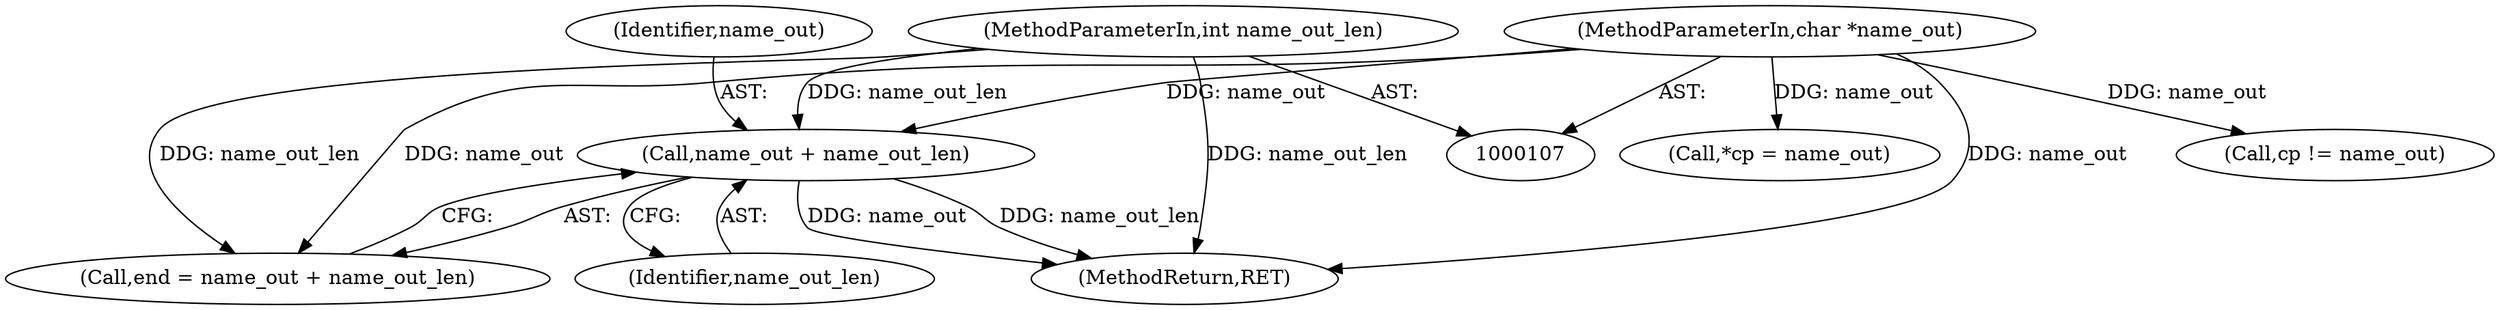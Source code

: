 digraph "0_libevent_96f64a022014a208105ead6c8a7066018449d86d@pointer" {
"1000134" [label="(Call,name_out + name_out_len)"];
"1000111" [label="(MethodParameterIn,char *name_out)"];
"1000112" [label="(MethodParameterIn,int name_out_len)"];
"1000135" [label="(Identifier,name_out)"];
"1000134" [label="(Call,name_out + name_out_len)"];
"1000129" [label="(Call,*cp = name_out)"];
"1000136" [label="(Identifier,name_out_len)"];
"1000278" [label="(MethodReturn,RET)"];
"1000111" [label="(MethodParameterIn,char *name_out)"];
"1000200" [label="(Call,cp != name_out)"];
"1000112" [label="(MethodParameterIn,int name_out_len)"];
"1000132" [label="(Call,end = name_out + name_out_len)"];
"1000134" -> "1000132"  [label="AST: "];
"1000134" -> "1000136"  [label="CFG: "];
"1000135" -> "1000134"  [label="AST: "];
"1000136" -> "1000134"  [label="AST: "];
"1000132" -> "1000134"  [label="CFG: "];
"1000134" -> "1000278"  [label="DDG: name_out"];
"1000134" -> "1000278"  [label="DDG: name_out_len"];
"1000111" -> "1000134"  [label="DDG: name_out"];
"1000112" -> "1000134"  [label="DDG: name_out_len"];
"1000111" -> "1000107"  [label="AST: "];
"1000111" -> "1000278"  [label="DDG: name_out"];
"1000111" -> "1000129"  [label="DDG: name_out"];
"1000111" -> "1000132"  [label="DDG: name_out"];
"1000111" -> "1000200"  [label="DDG: name_out"];
"1000112" -> "1000107"  [label="AST: "];
"1000112" -> "1000278"  [label="DDG: name_out_len"];
"1000112" -> "1000132"  [label="DDG: name_out_len"];
}
